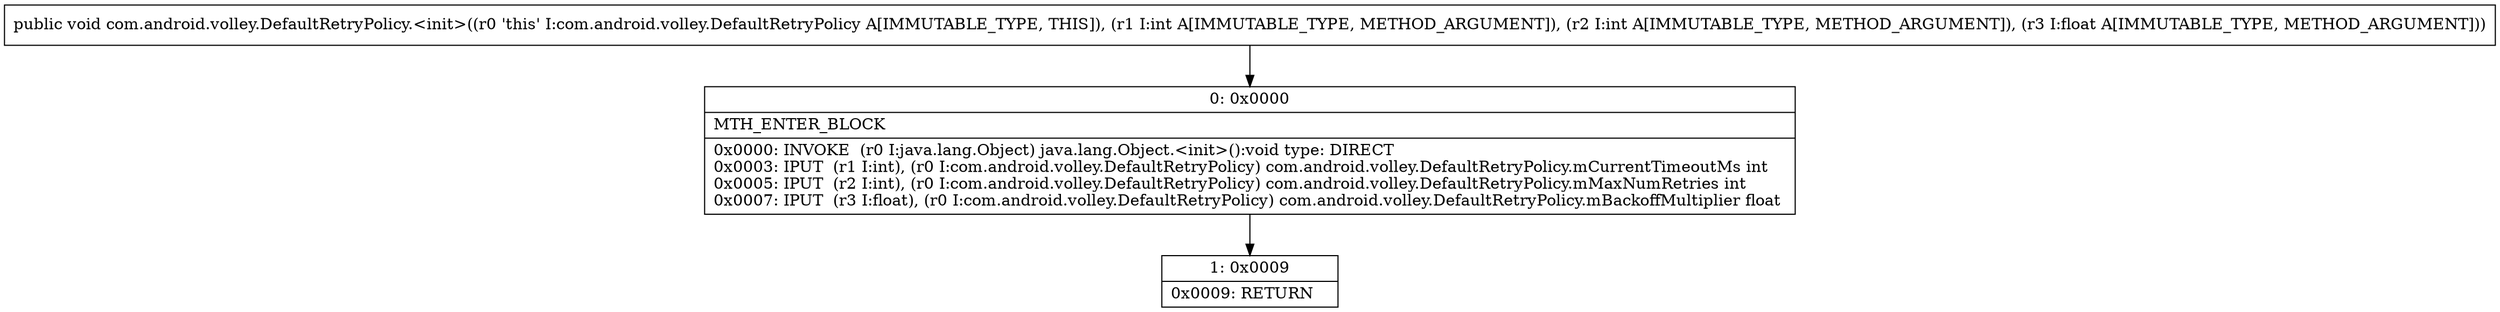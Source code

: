 digraph "CFG forcom.android.volley.DefaultRetryPolicy.\<init\>(IIF)V" {
Node_0 [shape=record,label="{0\:\ 0x0000|MTH_ENTER_BLOCK\l|0x0000: INVOKE  (r0 I:java.lang.Object) java.lang.Object.\<init\>():void type: DIRECT \l0x0003: IPUT  (r1 I:int), (r0 I:com.android.volley.DefaultRetryPolicy) com.android.volley.DefaultRetryPolicy.mCurrentTimeoutMs int \l0x0005: IPUT  (r2 I:int), (r0 I:com.android.volley.DefaultRetryPolicy) com.android.volley.DefaultRetryPolicy.mMaxNumRetries int \l0x0007: IPUT  (r3 I:float), (r0 I:com.android.volley.DefaultRetryPolicy) com.android.volley.DefaultRetryPolicy.mBackoffMultiplier float \l}"];
Node_1 [shape=record,label="{1\:\ 0x0009|0x0009: RETURN   \l}"];
MethodNode[shape=record,label="{public void com.android.volley.DefaultRetryPolicy.\<init\>((r0 'this' I:com.android.volley.DefaultRetryPolicy A[IMMUTABLE_TYPE, THIS]), (r1 I:int A[IMMUTABLE_TYPE, METHOD_ARGUMENT]), (r2 I:int A[IMMUTABLE_TYPE, METHOD_ARGUMENT]), (r3 I:float A[IMMUTABLE_TYPE, METHOD_ARGUMENT])) }"];
MethodNode -> Node_0;
Node_0 -> Node_1;
}

